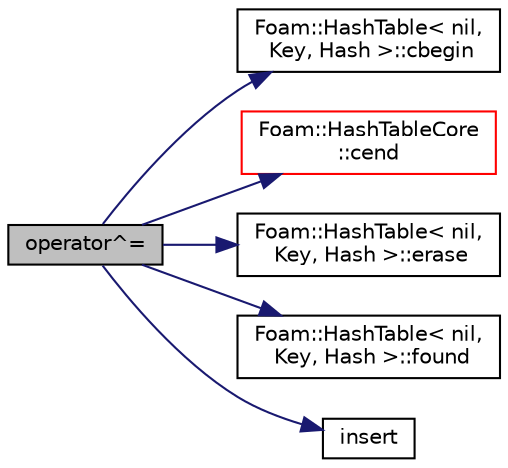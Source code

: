 digraph "operator^="
{
  bgcolor="transparent";
  edge [fontname="Helvetica",fontsize="10",labelfontname="Helvetica",labelfontsize="10"];
  node [fontname="Helvetica",fontsize="10",shape=record];
  rankdir="LR";
  Node1 [label="operator^=",height=0.2,width=0.4,color="black", fillcolor="grey75", style="filled", fontcolor="black"];
  Node1 -> Node2 [color="midnightblue",fontsize="10",style="solid",fontname="Helvetica"];
  Node2 [label="Foam::HashTable\< nil,\l Key, Hash \>::cbegin",height=0.2,width=0.4,color="black",URL="$a00987.html#ab1189730928df4f10269890176772b84",tooltip="const_iterator set to the beginning of the HashTable "];
  Node1 -> Node3 [color="midnightblue",fontsize="10",style="solid",fontname="Helvetica"];
  Node3 [label="Foam::HashTableCore\l::cend",height=0.2,width=0.4,color="red",URL="$a00988.html#abebef92bf3178033aacf376f215b830c",tooltip="iteratorEnd set to beyond the end of any HashTable "];
  Node1 -> Node4 [color="midnightblue",fontsize="10",style="solid",fontname="Helvetica"];
  Node4 [label="Foam::HashTable\< nil,\l Key, Hash \>::erase",height=0.2,width=0.4,color="black",URL="$a00987.html#a12d8ea138d4886b42bc135cd082652c7",tooltip="Erase a hashedEntry specified by given iterator. "];
  Node1 -> Node5 [color="midnightblue",fontsize="10",style="solid",fontname="Helvetica"];
  Node5 [label="Foam::HashTable\< nil,\l Key, Hash \>::found",height=0.2,width=0.4,color="black",URL="$a00987.html#a3df8044b3c7afb4eb62517f64e85eab6",tooltip="Return true if hashedEntry is found in table. "];
  Node1 -> Node6 [color="midnightblue",fontsize="10",style="solid",fontname="Helvetica"];
  Node6 [label="insert",height=0.2,width=0.4,color="black",URL="$a00985.html#a49f0753d9652681fc3a81f59951a0ad7",tooltip="Insert a new entry. "];
}
